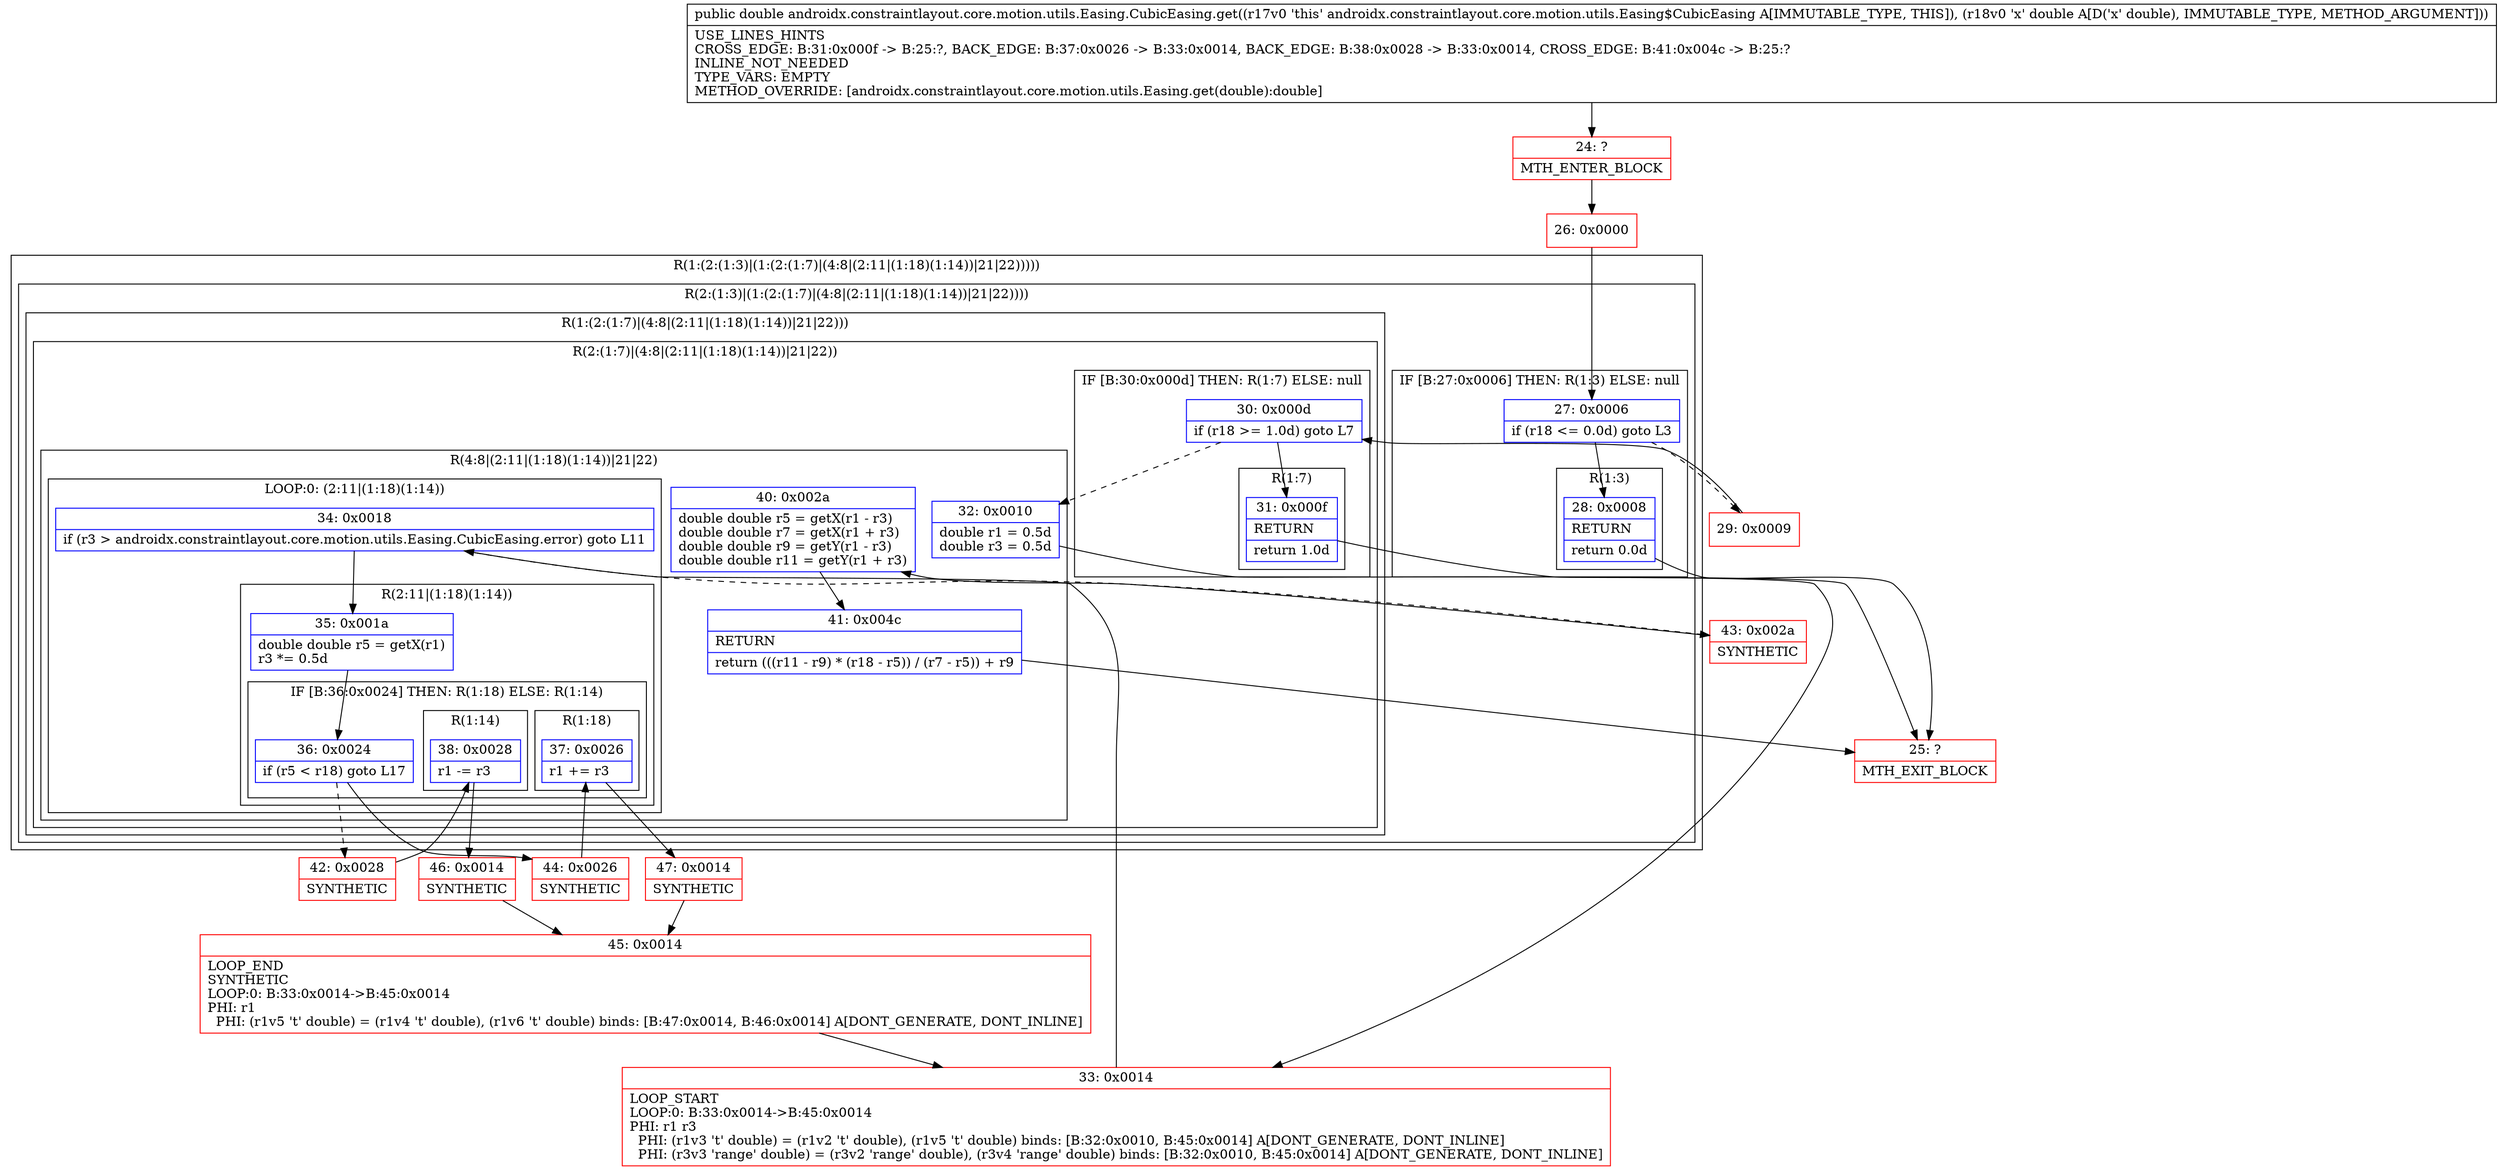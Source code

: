 digraph "CFG forandroidx.constraintlayout.core.motion.utils.Easing.CubicEasing.get(D)D" {
subgraph cluster_Region_1633437895 {
label = "R(1:(2:(1:3)|(1:(2:(1:7)|(4:8|(2:11|(1:18)(1:14))|21|22)))))";
node [shape=record,color=blue];
subgraph cluster_Region_1432555639 {
label = "R(2:(1:3)|(1:(2:(1:7)|(4:8|(2:11|(1:18)(1:14))|21|22))))";
node [shape=record,color=blue];
subgraph cluster_IfRegion_2070283110 {
label = "IF [B:27:0x0006] THEN: R(1:3) ELSE: null";
node [shape=record,color=blue];
Node_27 [shape=record,label="{27\:\ 0x0006|if (r18 \<= 0.0d) goto L3\l}"];
subgraph cluster_Region_67941152 {
label = "R(1:3)";
node [shape=record,color=blue];
Node_28 [shape=record,label="{28\:\ 0x0008|RETURN\l|return 0.0d\l}"];
}
}
subgraph cluster_Region_127260950 {
label = "R(1:(2:(1:7)|(4:8|(2:11|(1:18)(1:14))|21|22)))";
node [shape=record,color=blue];
subgraph cluster_Region_1253605691 {
label = "R(2:(1:7)|(4:8|(2:11|(1:18)(1:14))|21|22))";
node [shape=record,color=blue];
subgraph cluster_IfRegion_26134073 {
label = "IF [B:30:0x000d] THEN: R(1:7) ELSE: null";
node [shape=record,color=blue];
Node_30 [shape=record,label="{30\:\ 0x000d|if (r18 \>= 1.0d) goto L7\l}"];
subgraph cluster_Region_1618665627 {
label = "R(1:7)";
node [shape=record,color=blue];
Node_31 [shape=record,label="{31\:\ 0x000f|RETURN\l|return 1.0d\l}"];
}
}
subgraph cluster_Region_205318182 {
label = "R(4:8|(2:11|(1:18)(1:14))|21|22)";
node [shape=record,color=blue];
Node_32 [shape=record,label="{32\:\ 0x0010|double r1 = 0.5d\ldouble r3 = 0.5d\l}"];
subgraph cluster_LoopRegion_1152878616 {
label = "LOOP:0: (2:11|(1:18)(1:14))";
node [shape=record,color=blue];
Node_34 [shape=record,label="{34\:\ 0x0018|if (r3 \> androidx.constraintlayout.core.motion.utils.Easing.CubicEasing.error) goto L11\l}"];
subgraph cluster_Region_799094802 {
label = "R(2:11|(1:18)(1:14))";
node [shape=record,color=blue];
Node_35 [shape=record,label="{35\:\ 0x001a|double double r5 = getX(r1)\lr3 *= 0.5d\l}"];
subgraph cluster_IfRegion_447760753 {
label = "IF [B:36:0x0024] THEN: R(1:18) ELSE: R(1:14)";
node [shape=record,color=blue];
Node_36 [shape=record,label="{36\:\ 0x0024|if (r5 \< r18) goto L17\l}"];
subgraph cluster_Region_689895679 {
label = "R(1:18)";
node [shape=record,color=blue];
Node_37 [shape=record,label="{37\:\ 0x0026|r1 += r3\l}"];
}
subgraph cluster_Region_1041123447 {
label = "R(1:14)";
node [shape=record,color=blue];
Node_38 [shape=record,label="{38\:\ 0x0028|r1 \-= r3\l}"];
}
}
}
}
Node_40 [shape=record,label="{40\:\ 0x002a|double double r5 = getX(r1 \- r3)\ldouble double r7 = getX(r1 + r3)\ldouble double r9 = getY(r1 \- r3)\ldouble double r11 = getY(r1 + r3)\l}"];
Node_41 [shape=record,label="{41\:\ 0x004c|RETURN\l|return (((r11 \- r9) * (r18 \- r5)) \/ (r7 \- r5)) + r9\l}"];
}
}
}
}
}
Node_24 [shape=record,color=red,label="{24\:\ ?|MTH_ENTER_BLOCK\l}"];
Node_26 [shape=record,color=red,label="{26\:\ 0x0000}"];
Node_25 [shape=record,color=red,label="{25\:\ ?|MTH_EXIT_BLOCK\l}"];
Node_29 [shape=record,color=red,label="{29\:\ 0x0009}"];
Node_33 [shape=record,color=red,label="{33\:\ 0x0014|LOOP_START\lLOOP:0: B:33:0x0014\-\>B:45:0x0014\lPHI: r1 r3 \l  PHI: (r1v3 't' double) = (r1v2 't' double), (r1v5 't' double) binds: [B:32:0x0010, B:45:0x0014] A[DONT_GENERATE, DONT_INLINE]\l  PHI: (r3v3 'range' double) = (r3v2 'range' double), (r3v4 'range' double) binds: [B:32:0x0010, B:45:0x0014] A[DONT_GENERATE, DONT_INLINE]\l}"];
Node_42 [shape=record,color=red,label="{42\:\ 0x0028|SYNTHETIC\l}"];
Node_46 [shape=record,color=red,label="{46\:\ 0x0014|SYNTHETIC\l}"];
Node_45 [shape=record,color=red,label="{45\:\ 0x0014|LOOP_END\lSYNTHETIC\lLOOP:0: B:33:0x0014\-\>B:45:0x0014\lPHI: r1 \l  PHI: (r1v5 't' double) = (r1v4 't' double), (r1v6 't' double) binds: [B:47:0x0014, B:46:0x0014] A[DONT_GENERATE, DONT_INLINE]\l}"];
Node_44 [shape=record,color=red,label="{44\:\ 0x0026|SYNTHETIC\l}"];
Node_47 [shape=record,color=red,label="{47\:\ 0x0014|SYNTHETIC\l}"];
Node_43 [shape=record,color=red,label="{43\:\ 0x002a|SYNTHETIC\l}"];
MethodNode[shape=record,label="{public double androidx.constraintlayout.core.motion.utils.Easing.CubicEasing.get((r17v0 'this' androidx.constraintlayout.core.motion.utils.Easing$CubicEasing A[IMMUTABLE_TYPE, THIS]), (r18v0 'x' double A[D('x' double), IMMUTABLE_TYPE, METHOD_ARGUMENT]))  | USE_LINES_HINTS\lCROSS_EDGE: B:31:0x000f \-\> B:25:?, BACK_EDGE: B:37:0x0026 \-\> B:33:0x0014, BACK_EDGE: B:38:0x0028 \-\> B:33:0x0014, CROSS_EDGE: B:41:0x004c \-\> B:25:?\lINLINE_NOT_NEEDED\lTYPE_VARS: EMPTY\lMETHOD_OVERRIDE: [androidx.constraintlayout.core.motion.utils.Easing.get(double):double]\l}"];
MethodNode -> Node_24;Node_27 -> Node_28;
Node_27 -> Node_29[style=dashed];
Node_28 -> Node_25;
Node_30 -> Node_31;
Node_30 -> Node_32[style=dashed];
Node_31 -> Node_25;
Node_32 -> Node_33;
Node_34 -> Node_35;
Node_34 -> Node_43[style=dashed];
Node_35 -> Node_36;
Node_36 -> Node_42[style=dashed];
Node_36 -> Node_44;
Node_37 -> Node_47;
Node_38 -> Node_46;
Node_40 -> Node_41;
Node_41 -> Node_25;
Node_24 -> Node_26;
Node_26 -> Node_27;
Node_29 -> Node_30;
Node_33 -> Node_34;
Node_42 -> Node_38;
Node_46 -> Node_45;
Node_45 -> Node_33;
Node_44 -> Node_37;
Node_47 -> Node_45;
Node_43 -> Node_40;
}

